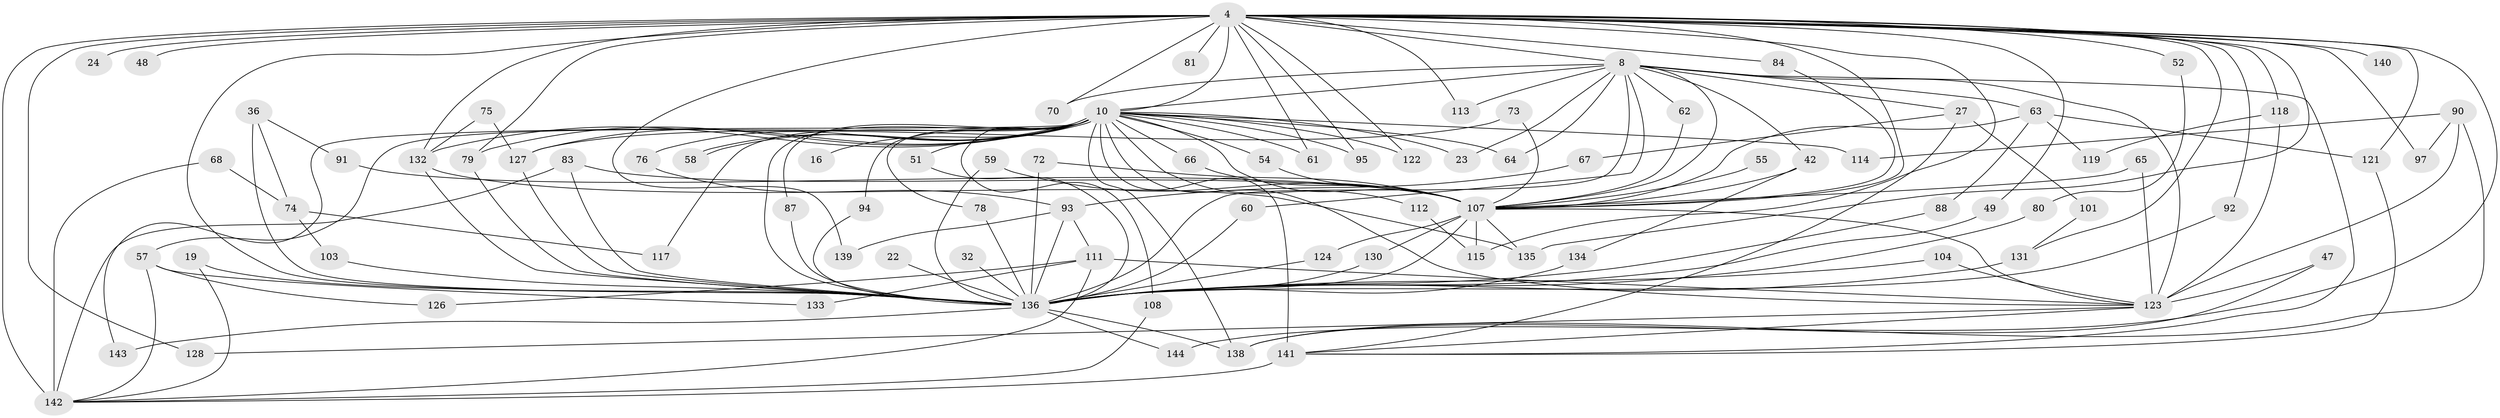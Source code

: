 // original degree distribution, {29: 0.020833333333333332, 31: 0.006944444444444444, 18: 0.013888888888888888, 25: 0.006944444444444444, 23: 0.006944444444444444, 17: 0.006944444444444444, 35: 0.006944444444444444, 3: 0.2152777777777778, 4: 0.06944444444444445, 7: 0.013888888888888888, 10: 0.006944444444444444, 2: 0.5555555555555556, 5: 0.04861111111111111, 6: 0.013888888888888888, 8: 0.006944444444444444}
// Generated by graph-tools (version 1.1) at 2025/47/03/04/25 21:47:06]
// undirected, 86 vertices, 168 edges
graph export_dot {
graph [start="1"]
  node [color=gray90,style=filled];
  4 [super="+2"];
  8 [super="+5"];
  10 [super="+6"];
  16;
  19;
  22;
  23;
  24;
  27;
  32;
  36 [super="+15"];
  42;
  47;
  48;
  49;
  51 [super="+31"];
  52;
  54 [super="+28"];
  55;
  57;
  58;
  59;
  60;
  61 [super="+50"];
  62;
  63 [super="+43+12"];
  64;
  65;
  66;
  67;
  68;
  70;
  72;
  73;
  74;
  75;
  76;
  78;
  79 [super="+53"];
  80;
  81;
  83 [super="+26"];
  84;
  87;
  88;
  90;
  91;
  92;
  93 [super="+13"];
  94;
  95;
  97;
  101;
  103;
  104;
  107 [super="+21+9+98"];
  108;
  111 [super="+99"];
  112;
  113;
  114;
  115 [super="+85"];
  117;
  118;
  119;
  121 [super="+100"];
  122;
  123 [super="+105+89"];
  124;
  126;
  127 [super="+102"];
  128;
  130;
  131 [super="+129+41"];
  132 [super="+40+106"];
  133;
  134 [super="+46"];
  135 [super="+11"];
  136 [super="+125+120+116+110+3"];
  138 [super="+44+137"];
  139;
  140;
  141 [super="+77+109"];
  142 [super="+37+30"];
  143;
  144;
  4 -- 8 [weight=4];
  4 -- 10 [weight=4];
  4 -- 24 [weight=2];
  4 -- 48 [weight=2];
  4 -- 81 [weight=2];
  4 -- 92;
  4 -- 97;
  4 -- 139;
  4 -- 140 [weight=2];
  4 -- 142 [weight=6];
  4 -- 128;
  4 -- 70;
  4 -- 144;
  4 -- 84;
  4 -- 95;
  4 -- 49;
  4 -- 113;
  4 -- 52;
  4 -- 118;
  4 -- 122;
  4 -- 61;
  4 -- 115;
  4 -- 107 [weight=6];
  4 -- 135;
  4 -- 132;
  4 -- 79;
  4 -- 121;
  4 -- 136 [weight=8];
  4 -- 131;
  8 -- 10 [weight=4];
  8 -- 23;
  8 -- 27;
  8 -- 63 [weight=3];
  8 -- 113;
  8 -- 123 [weight=4];
  8 -- 64;
  8 -- 70;
  8 -- 42;
  8 -- 60;
  8 -- 62;
  8 -- 141;
  8 -- 107 [weight=4];
  8 -- 136 [weight=6];
  10 -- 16 [weight=2];
  10 -- 51 [weight=2];
  10 -- 57;
  10 -- 58;
  10 -- 58;
  10 -- 61 [weight=2];
  10 -- 66;
  10 -- 107 [weight=5];
  10 -- 108;
  10 -- 114;
  10 -- 141 [weight=4];
  10 -- 143;
  10 -- 64;
  10 -- 76;
  10 -- 78;
  10 -- 79;
  10 -- 23;
  10 -- 87;
  10 -- 94;
  10 -- 95;
  10 -- 112;
  10 -- 117;
  10 -- 54;
  10 -- 122;
  10 -- 123 [weight=2];
  10 -- 138 [weight=2];
  10 -- 132 [weight=3];
  10 -- 127 [weight=2];
  10 -- 136 [weight=5];
  19 -- 142;
  19 -- 136;
  22 -- 136 [weight=2];
  27 -- 67;
  27 -- 101;
  27 -- 141;
  32 -- 136 [weight=2];
  36 -- 74;
  36 -- 91;
  36 -- 136 [weight=3];
  42 -- 134;
  42 -- 107;
  47 -- 123;
  47 -- 138;
  49 -- 136;
  51 -- 136;
  52 -- 80;
  54 -- 107 [weight=2];
  55 -- 107 [weight=2];
  57 -- 126;
  57 -- 133;
  57 -- 142;
  59 -- 107;
  59 -- 136;
  60 -- 136;
  62 -- 107;
  63 -- 88;
  63 -- 107;
  63 -- 119;
  63 -- 121;
  65 -- 107;
  65 -- 123;
  66 -- 107;
  67 -- 93;
  68 -- 74;
  68 -- 142 [weight=2];
  72 -- 107;
  72 -- 136;
  73 -- 107;
  73 -- 127;
  74 -- 103;
  74 -- 117;
  75 -- 132;
  75 -- 127;
  76 -- 93;
  78 -- 136;
  79 -- 136;
  80 -- 136;
  83 -- 107;
  83 -- 142;
  83 -- 136;
  84 -- 107;
  87 -- 136;
  88 -- 136;
  90 -- 97;
  90 -- 114;
  90 -- 123;
  90 -- 138;
  91 -- 107;
  92 -- 136;
  93 -- 139;
  93 -- 111;
  93 -- 136 [weight=2];
  94 -- 136;
  101 -- 131;
  103 -- 136;
  104 -- 123;
  104 -- 136;
  107 -- 130;
  107 -- 115 [weight=2];
  107 -- 124;
  107 -- 135;
  107 -- 123;
  107 -- 136 [weight=6];
  108 -- 142;
  111 -- 126;
  111 -- 123;
  111 -- 133;
  111 -- 142;
  112 -- 115;
  118 -- 119;
  118 -- 123;
  121 -- 141;
  123 -- 128;
  123 -- 141;
  124 -- 136;
  127 -- 136 [weight=2];
  130 -- 136;
  131 -- 136 [weight=4];
  132 -- 135;
  132 -- 136;
  134 -- 136 [weight=2];
  136 -- 138 [weight=2];
  136 -- 143;
  136 -- 144;
  141 -- 142;
}
